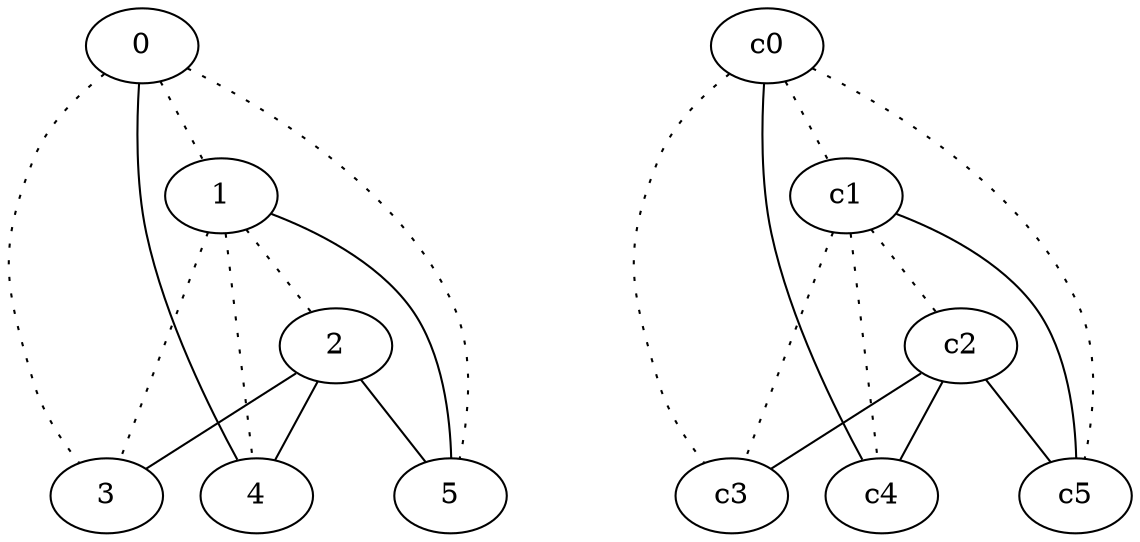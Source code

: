 graph {
a0[label=0];
a1[label=1];
a2[label=2];
a3[label=3];
a4[label=4];
a5[label=5];
a0 -- a1 [style=dotted];
a0 -- a3 [style=dotted];
a0 -- a4;
a0 -- a5 [style=dotted];
a1 -- a2 [style=dotted];
a1 -- a3 [style=dotted];
a1 -- a4 [style=dotted];
a1 -- a5;
a2 -- a3;
a2 -- a4;
a2 -- a5;
c0 -- c1 [style=dotted];
c0 -- c3 [style=dotted];
c0 -- c4;
c0 -- c5 [style=dotted];
c1 -- c2 [style=dotted];
c1 -- c3 [style=dotted];
c1 -- c4 [style=dotted];
c1 -- c5;
c2 -- c3;
c2 -- c4;
c2 -- c5;
}
